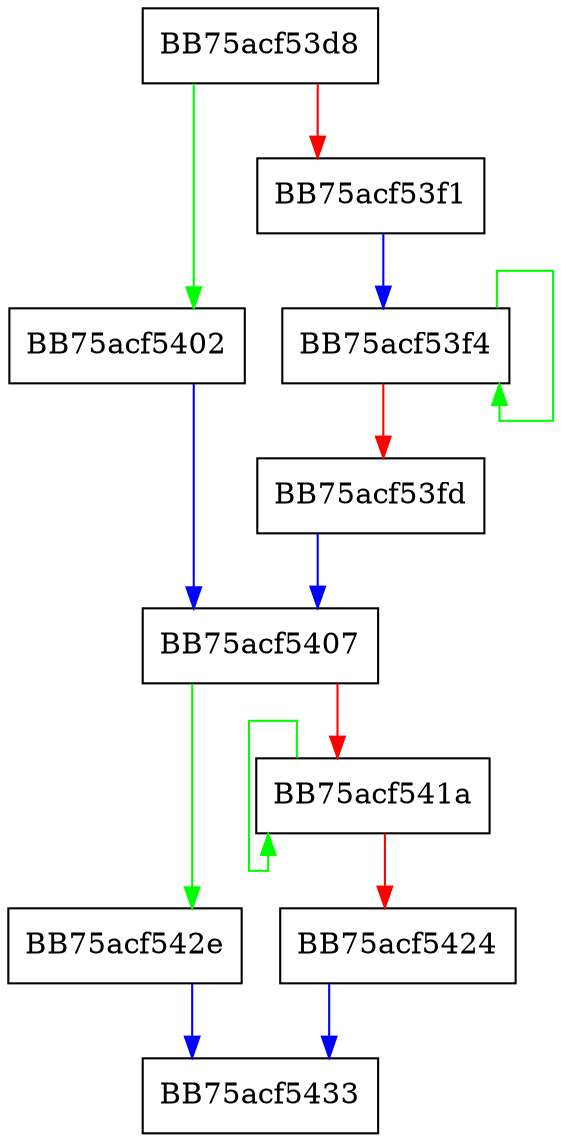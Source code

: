 digraph WPP_SF_SsP {
  node [shape="box"];
  graph [splines=ortho];
  BB75acf53d8 -> BB75acf5402 [color="green"];
  BB75acf53d8 -> BB75acf53f1 [color="red"];
  BB75acf53f1 -> BB75acf53f4 [color="blue"];
  BB75acf53f4 -> BB75acf53f4 [color="green"];
  BB75acf53f4 -> BB75acf53fd [color="red"];
  BB75acf53fd -> BB75acf5407 [color="blue"];
  BB75acf5402 -> BB75acf5407 [color="blue"];
  BB75acf5407 -> BB75acf542e [color="green"];
  BB75acf5407 -> BB75acf541a [color="red"];
  BB75acf541a -> BB75acf541a [color="green"];
  BB75acf541a -> BB75acf5424 [color="red"];
  BB75acf5424 -> BB75acf5433 [color="blue"];
  BB75acf542e -> BB75acf5433 [color="blue"];
}